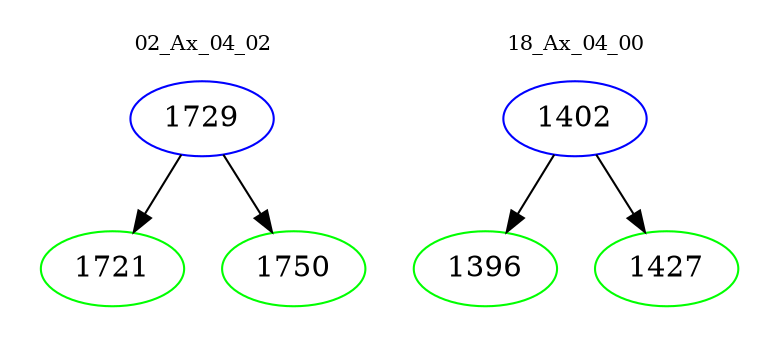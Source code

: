 digraph{
subgraph cluster_0 {
color = white
label = "02_Ax_04_02";
fontsize=10;
T0_1729 [label="1729", color="blue"]
T0_1729 -> T0_1721 [color="black"]
T0_1721 [label="1721", color="green"]
T0_1729 -> T0_1750 [color="black"]
T0_1750 [label="1750", color="green"]
}
subgraph cluster_1 {
color = white
label = "18_Ax_04_00";
fontsize=10;
T1_1402 [label="1402", color="blue"]
T1_1402 -> T1_1396 [color="black"]
T1_1396 [label="1396", color="green"]
T1_1402 -> T1_1427 [color="black"]
T1_1427 [label="1427", color="green"]
}
}
